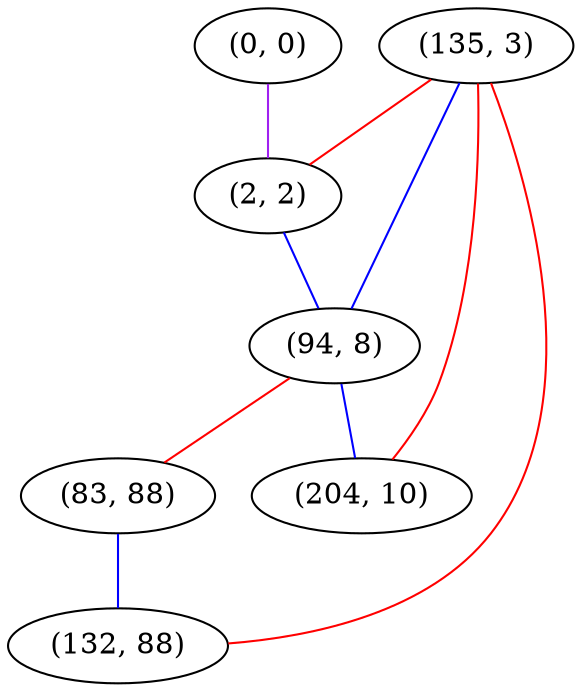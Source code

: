 graph "" {
"(135, 3)";
"(0, 0)";
"(2, 2)";
"(94, 8)";
"(83, 88)";
"(132, 88)";
"(204, 10)";
"(135, 3)" -- "(204, 10)"  [color=red, key=0, weight=1];
"(135, 3)" -- "(132, 88)"  [color=red, key=0, weight=1];
"(135, 3)" -- "(94, 8)"  [color=blue, key=0, weight=3];
"(135, 3)" -- "(2, 2)"  [color=red, key=0, weight=1];
"(0, 0)" -- "(2, 2)"  [color=purple, key=0, weight=4];
"(2, 2)" -- "(94, 8)"  [color=blue, key=0, weight=3];
"(94, 8)" -- "(83, 88)"  [color=red, key=0, weight=1];
"(94, 8)" -- "(204, 10)"  [color=blue, key=0, weight=3];
"(83, 88)" -- "(132, 88)"  [color=blue, key=0, weight=3];
}
